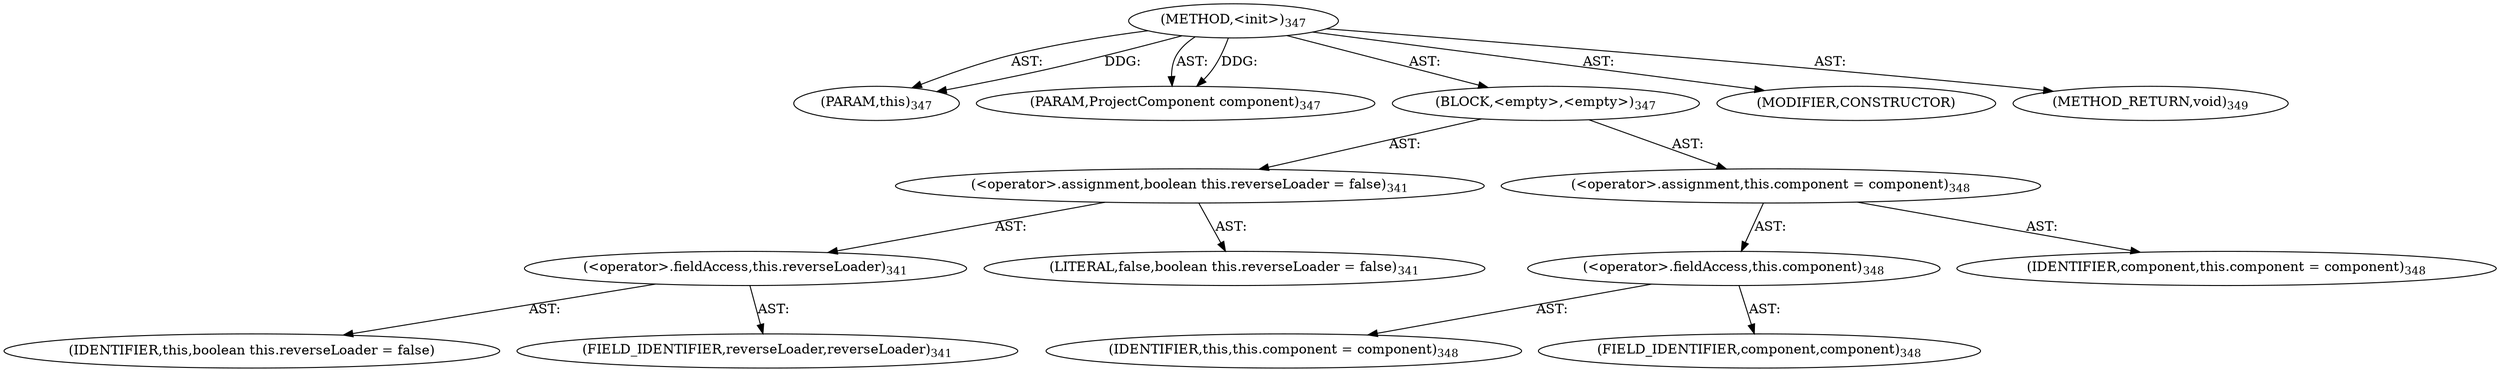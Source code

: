 digraph "&lt;init&gt;" {  
"111669149705" [label = <(METHOD,&lt;init&gt;)<SUB>347</SUB>> ]
"115964117002" [label = <(PARAM,this)<SUB>347</SUB>> ]
"115964117027" [label = <(PARAM,ProjectComponent component)<SUB>347</SUB>> ]
"25769803801" [label = <(BLOCK,&lt;empty&gt;,&lt;empty&gt;)<SUB>347</SUB>> ]
"30064771153" [label = <(&lt;operator&gt;.assignment,boolean this.reverseLoader = false)<SUB>341</SUB>> ]
"30064771154" [label = <(&lt;operator&gt;.fieldAccess,this.reverseLoader)<SUB>341</SUB>> ]
"68719476853" [label = <(IDENTIFIER,this,boolean this.reverseLoader = false)> ]
"55834574851" [label = <(FIELD_IDENTIFIER,reverseLoader,reverseLoader)<SUB>341</SUB>> ]
"90194313238" [label = <(LITERAL,false,boolean this.reverseLoader = false)<SUB>341</SUB>> ]
"30064771155" [label = <(&lt;operator&gt;.assignment,this.component = component)<SUB>348</SUB>> ]
"30064771156" [label = <(&lt;operator&gt;.fieldAccess,this.component)<SUB>348</SUB>> ]
"68719476760" [label = <(IDENTIFIER,this,this.component = component)<SUB>348</SUB>> ]
"55834574852" [label = <(FIELD_IDENTIFIER,component,component)<SUB>348</SUB>> ]
"68719476854" [label = <(IDENTIFIER,component,this.component = component)<SUB>348</SUB>> ]
"133143986204" [label = <(MODIFIER,CONSTRUCTOR)> ]
"128849018889" [label = <(METHOD_RETURN,void)<SUB>349</SUB>> ]
  "111669149705" -> "115964117002"  [ label = "AST: "] 
  "111669149705" -> "115964117027"  [ label = "AST: "] 
  "111669149705" -> "25769803801"  [ label = "AST: "] 
  "111669149705" -> "133143986204"  [ label = "AST: "] 
  "111669149705" -> "128849018889"  [ label = "AST: "] 
  "25769803801" -> "30064771153"  [ label = "AST: "] 
  "25769803801" -> "30064771155"  [ label = "AST: "] 
  "30064771153" -> "30064771154"  [ label = "AST: "] 
  "30064771153" -> "90194313238"  [ label = "AST: "] 
  "30064771154" -> "68719476853"  [ label = "AST: "] 
  "30064771154" -> "55834574851"  [ label = "AST: "] 
  "30064771155" -> "30064771156"  [ label = "AST: "] 
  "30064771155" -> "68719476854"  [ label = "AST: "] 
  "30064771156" -> "68719476760"  [ label = "AST: "] 
  "30064771156" -> "55834574852"  [ label = "AST: "] 
  "111669149705" -> "115964117002"  [ label = "DDG: "] 
  "111669149705" -> "115964117027"  [ label = "DDG: "] 
}
